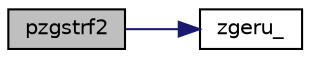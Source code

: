 digraph "pzgstrf2"
{
 // LATEX_PDF_SIZE
  edge [fontname="Helvetica",fontsize="10",labelfontname="Helvetica",labelfontsize="10"];
  node [fontname="Helvetica",fontsize="10",shape=record];
  rankdir="LR";
  Node1 [label="pzgstrf2",height=0.2,width=0.4,color="black", fillcolor="grey75", style="filled", fontcolor="black",tooltip=" "];
  Node1 -> Node2 [color="midnightblue",fontsize="10",style="solid",fontname="Helvetica"];
  Node2 [label="zgeru_",height=0.2,width=0.4,color="black", fillcolor="white", style="filled",URL="$superlu__zdefs_8h.html#aad802ccb7bb022fe22fc9f519dc583da",tooltip=" "];
}

